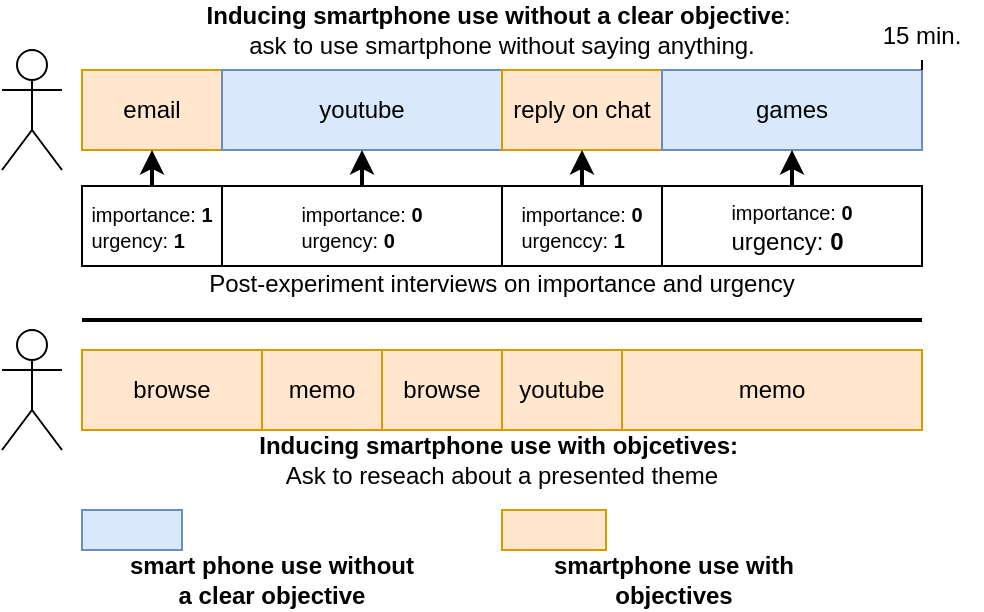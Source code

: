 <mxfile version="20.3.0" type="device"><diagram id="Gz4rGuezP8AkUw_lh8u2" name="ページ1"><mxGraphModel dx="782" dy="428" grid="1" gridSize="10" guides="1" tooltips="1" connect="1" arrows="1" fold="1" page="1" pageScale="1" pageWidth="827" pageHeight="1169" math="0" shadow="0"><root><mxCell id="0"/><mxCell id="1" parent="0"/><mxCell id="bWZOQGeeW--3SbZ2r8CA-28" value="" style="shape=umlActor;verticalLabelPosition=bottom;verticalAlign=top;html=1;outlineConnect=0;" vertex="1" parent="1"><mxGeometry x="40" y="705" width="30" height="60" as="geometry"/></mxCell><mxCell id="bWZOQGeeW--3SbZ2r8CA-30" value="" style="shape=umlActor;verticalLabelPosition=bottom;verticalAlign=top;html=1;outlineConnect=0;" vertex="1" parent="1"><mxGeometry x="40" y="845" width="30" height="60" as="geometry"/></mxCell><mxCell id="bWZOQGeeW--3SbZ2r8CA-32" value="&lt;b&gt;Inducing smartphone use with objcetives:&amp;nbsp;&lt;br&gt;&lt;/b&gt;Ask to reseach about a presented theme" style="text;html=1;strokeColor=none;fillColor=none;align=center;verticalAlign=middle;whiteSpace=wrap;rounded=0;" vertex="1" parent="1"><mxGeometry x="80" y="895" width="420" height="30" as="geometry"/></mxCell><mxCell id="bWZOQGeeW--3SbZ2r8CA-33" value="&lt;b&gt;Inducing&lt;/b&gt; &lt;b&gt;smartphone use without a clear objective&lt;/b&gt;:&amp;nbsp; &lt;br&gt;ask to use smartphone without saying anything." style="text;html=1;strokeColor=none;fillColor=none;align=center;verticalAlign=middle;whiteSpace=wrap;rounded=0;" vertex="1" parent="1"><mxGeometry x="80" y="680" width="420" height="30" as="geometry"/></mxCell><mxCell id="bWZOQGeeW--3SbZ2r8CA-39" value="" style="rounded=0;whiteSpace=wrap;html=1;" vertex="1" parent="1"><mxGeometry x="80" y="715" width="420" height="40" as="geometry"/></mxCell><mxCell id="bWZOQGeeW--3SbZ2r8CA-41" value="email" style="rounded=0;whiteSpace=wrap;html=1;fillColor=#ffe6cc;strokeColor=#d79b00;" vertex="1" parent="1"><mxGeometry x="80" y="715" width="70" height="40" as="geometry"/></mxCell><mxCell id="bWZOQGeeW--3SbZ2r8CA-42" value="youtube&lt;span style=&quot;color: rgba(0, 0, 0, 0); font-family: monospace; font-size: 0px; text-align: start;&quot;&gt;%3CmxGraphModel%3E%3Croot%3E%3CmxCell%20id%3D%220%22%2F%3E%3CmxCell%20id%3D%221%22%20parent%3D%220%22%2F%3E%3CmxCell%20id%3D%222%22%20value%3D%22%E3%83%A1%E3%83%BC%E3%83%AB%22%20style%3D%22rounded%3D0%3BwhiteSpace%3Dwrap%3Bhtml%3D1%3B%22%20vertex%3D%221%22%20parent%3D%221%22%3E%3CmxGeometry%20x%3D%22220%22%20y%3D%22720%22%20width%3D%22120%22%20height%3D%2240%22%20as%3D%22geometry%22%2F%3E%3C%2FmxCell%3E%3C%2Froot%3E%3C%2FmxGraphModel%3E&lt;/span&gt;" style="rounded=0;whiteSpace=wrap;html=1;fillColor=#dae8fc;strokeColor=#6c8ebf;" vertex="1" parent="1"><mxGeometry x="150" y="715" width="140" height="40" as="geometry"/></mxCell><mxCell id="bWZOQGeeW--3SbZ2r8CA-43" value="reply on chat" style="rounded=0;whiteSpace=wrap;html=1;fillColor=#ffe6cc;strokeColor=#d79b00;" vertex="1" parent="1"><mxGeometry x="290" y="715" width="80" height="40" as="geometry"/></mxCell><mxCell id="bWZOQGeeW--3SbZ2r8CA-44" value="games" style="rounded=0;whiteSpace=wrap;html=1;fillColor=#dae8fc;strokeColor=#6c8ebf;" vertex="1" parent="1"><mxGeometry x="370" y="715" width="130" height="40" as="geometry"/></mxCell><mxCell id="bWZOQGeeW--3SbZ2r8CA-47" value="browse" style="rounded=0;whiteSpace=wrap;html=1;fillColor=#ffe6cc;strokeColor=#d79b00;" vertex="1" parent="1"><mxGeometry x="80" y="855" width="90" height="40" as="geometry"/></mxCell><mxCell id="bWZOQGeeW--3SbZ2r8CA-48" value="memo" style="rounded=0;whiteSpace=wrap;html=1;fillColor=#ffe6cc;strokeColor=#d79b00;" vertex="1" parent="1"><mxGeometry x="170" y="855" width="60" height="40" as="geometry"/></mxCell><mxCell id="bWZOQGeeW--3SbZ2r8CA-49" value="browse" style="rounded=0;whiteSpace=wrap;html=1;fillColor=#ffe6cc;strokeColor=#d79b00;" vertex="1" parent="1"><mxGeometry x="230" y="855" width="60" height="40" as="geometry"/></mxCell><mxCell id="bWZOQGeeW--3SbZ2r8CA-50" value="youtube" style="rounded=0;whiteSpace=wrap;html=1;fillColor=#ffe6cc;strokeColor=#d79b00;" vertex="1" parent="1"><mxGeometry x="290" y="855" width="60" height="40" as="geometry"/></mxCell><mxCell id="bWZOQGeeW--3SbZ2r8CA-51" value="memo" style="rounded=0;whiteSpace=wrap;html=1;fillColor=#ffe6cc;strokeColor=#d79b00;" vertex="1" parent="1"><mxGeometry x="350" y="855" width="150" height="40" as="geometry"/></mxCell><mxCell id="bWZOQGeeW--3SbZ2r8CA-89" style="edgeStyle=orthogonalEdgeStyle;curved=1;rounded=0;orthogonalLoop=1;jettySize=auto;html=1;exitX=0.5;exitY=0;exitDx=0;exitDy=0;entryX=0.5;entryY=1;entryDx=0;entryDy=0;strokeWidth=2;fontSize=12;elbow=vertical;" edge="1" parent="1" source="bWZOQGeeW--3SbZ2r8CA-52" target="bWZOQGeeW--3SbZ2r8CA-41"><mxGeometry relative="1" as="geometry"/></mxCell><mxCell id="bWZOQGeeW--3SbZ2r8CA-52" value="&lt;div style=&quot;text-align: left;&quot;&gt;&lt;span style=&quot;font-size: x-small; background-color: initial;&quot;&gt;importance: &lt;b&gt;1&lt;/b&gt;&lt;/span&gt;&lt;/div&gt;&lt;font size=&quot;1&quot;&gt;&lt;div style=&quot;text-align: left;&quot;&gt;&lt;span style=&quot;background-color: initial;&quot;&gt;urgency: &lt;b&gt;1&lt;/b&gt;&lt;/span&gt;&lt;/div&gt;&lt;/font&gt;" style="rounded=0;whiteSpace=wrap;html=1;" vertex="1" parent="1"><mxGeometry x="80" y="773" width="70" height="40" as="geometry"/></mxCell><mxCell id="bWZOQGeeW--3SbZ2r8CA-88" style="edgeStyle=orthogonalEdgeStyle;curved=1;rounded=0;orthogonalLoop=1;jettySize=auto;html=1;exitX=0.5;exitY=0;exitDx=0;exitDy=0;entryX=0.5;entryY=1;entryDx=0;entryDy=0;strokeWidth=2;fontSize=12;elbow=vertical;" edge="1" parent="1" source="bWZOQGeeW--3SbZ2r8CA-53" target="bWZOQGeeW--3SbZ2r8CA-42"><mxGeometry relative="1" as="geometry"/></mxCell><mxCell id="bWZOQGeeW--3SbZ2r8CA-53" value="&lt;div style=&quot;text-align: left;&quot;&gt;&lt;span style=&quot;font-size: x-small; background-color: initial;&quot;&gt;importance: &lt;b&gt;0&lt;/b&gt;&lt;/span&gt;&lt;/div&gt;&lt;font size=&quot;1&quot;&gt;&lt;div style=&quot;text-align: left;&quot;&gt;&lt;span style=&quot;background-color: initial;&quot;&gt;urgency: &lt;b&gt;0&lt;/b&gt;&lt;/span&gt;&lt;/div&gt;&lt;/font&gt;" style="rounded=0;whiteSpace=wrap;html=1;" vertex="1" parent="1"><mxGeometry x="150" y="773" width="140" height="40" as="geometry"/></mxCell><mxCell id="bWZOQGeeW--3SbZ2r8CA-87" style="edgeStyle=orthogonalEdgeStyle;curved=1;rounded=0;orthogonalLoop=1;jettySize=auto;html=1;exitX=0.5;exitY=0;exitDx=0;exitDy=0;entryX=0.5;entryY=1;entryDx=0;entryDy=0;strokeWidth=2;fontSize=12;elbow=vertical;" edge="1" parent="1" source="bWZOQGeeW--3SbZ2r8CA-54" target="bWZOQGeeW--3SbZ2r8CA-43"><mxGeometry relative="1" as="geometry"/></mxCell><mxCell id="bWZOQGeeW--3SbZ2r8CA-54" value="&lt;div style=&quot;text-align: left;&quot;&gt;&lt;span style=&quot;font-size: x-small; background-color: initial;&quot;&gt;importance: &lt;b&gt;0&lt;/b&gt;&lt;/span&gt;&lt;/div&gt;&lt;font size=&quot;1&quot;&gt;&lt;div style=&quot;text-align: left;&quot;&gt;&lt;span style=&quot;background-color: initial;&quot;&gt;urgenccy: &lt;b&gt;1&lt;/b&gt;&lt;/span&gt;&lt;/div&gt;&lt;/font&gt;" style="rounded=0;whiteSpace=wrap;html=1;" vertex="1" parent="1"><mxGeometry x="290" y="773" width="80" height="40" as="geometry"/></mxCell><mxCell id="bWZOQGeeW--3SbZ2r8CA-86" style="edgeStyle=orthogonalEdgeStyle;curved=1;rounded=0;orthogonalLoop=1;jettySize=auto;html=1;exitX=0.5;exitY=0;exitDx=0;exitDy=0;entryX=0.5;entryY=1;entryDx=0;entryDy=0;strokeWidth=2;fontSize=12;elbow=vertical;" edge="1" parent="1" source="bWZOQGeeW--3SbZ2r8CA-55" target="bWZOQGeeW--3SbZ2r8CA-44"><mxGeometry relative="1" as="geometry"/></mxCell><mxCell id="bWZOQGeeW--3SbZ2r8CA-55" value="&lt;font size=&quot;1&quot;&gt;importance: &lt;b&gt;0&lt;/b&gt;&lt;br&gt;&lt;div style=&quot;text-align: left;&quot;&gt;&lt;span style=&quot;background-color: initial; font-size: 12px;&quot;&gt;urgency: &lt;b&gt;0&lt;/b&gt;&lt;/span&gt;&lt;/div&gt;&lt;/font&gt;" style="rounded=0;whiteSpace=wrap;html=1;" vertex="1" parent="1"><mxGeometry x="370" y="773" width="130" height="40" as="geometry"/></mxCell><mxCell id="bWZOQGeeW--3SbZ2r8CA-60" value="" style="text;html=1;strokeColor=#6c8ebf;fillColor=#dae8fc;align=center;verticalAlign=middle;whiteSpace=wrap;rounded=0;fontSize=9;" vertex="1" parent="1"><mxGeometry x="80" y="935" width="50" height="20" as="geometry"/></mxCell><mxCell id="bWZOQGeeW--3SbZ2r8CA-61" value="" style="text;html=1;strokeColor=#d79b00;fillColor=#ffe6cc;align=center;verticalAlign=middle;whiteSpace=wrap;rounded=0;fontSize=9;" vertex="1" parent="1"><mxGeometry x="290" y="935" width="52" height="20" as="geometry"/></mxCell><mxCell id="bWZOQGeeW--3SbZ2r8CA-68" value="&lt;font style=&quot;font-size: 12px;&quot;&gt;Post-experiment interviews on importance and urgency&lt;/font&gt;" style="text;html=1;strokeColor=none;fillColor=none;align=center;verticalAlign=middle;whiteSpace=wrap;rounded=0;fontSize=9;" vertex="1" parent="1"><mxGeometry x="140" y="807" width="300" height="30" as="geometry"/></mxCell><mxCell id="bWZOQGeeW--3SbZ2r8CA-82" value="" style="endArrow=none;html=1;rounded=0;fontSize=12;curved=1;elbow=vertical;exitX=1;exitY=0;exitDx=0;exitDy=0;entryX=1;entryY=1;entryDx=0;entryDy=0;" edge="1" parent="1" source="bWZOQGeeW--3SbZ2r8CA-44" target="bWZOQGeeW--3SbZ2r8CA-33"><mxGeometry width="50" height="50" relative="1" as="geometry"><mxPoint x="230" y="875" as="sourcePoint"/><mxPoint x="280" y="825" as="targetPoint"/></mxGeometry></mxCell><mxCell id="bWZOQGeeW--3SbZ2r8CA-83" value="15 min." style="text;html=1;strokeColor=none;fillColor=none;align=center;verticalAlign=middle;whiteSpace=wrap;rounded=0;fontSize=12;" vertex="1" parent="1"><mxGeometry x="470" y="683" width="60" height="30" as="geometry"/></mxCell><mxCell id="bWZOQGeeW--3SbZ2r8CA-84" value="" style="endArrow=none;html=1;rounded=0;fontSize=12;curved=1;elbow=vertical;strokeWidth=2;" edge="1" parent="1"><mxGeometry width="50" height="50" relative="1" as="geometry"><mxPoint x="80" y="840" as="sourcePoint"/><mxPoint x="500" y="840" as="targetPoint"/></mxGeometry></mxCell><mxCell id="bWZOQGeeW--3SbZ2r8CA-91" value="&lt;b&gt;smartphone use with objectives&lt;/b&gt;" style="text;html=1;strokeColor=none;fillColor=none;align=center;verticalAlign=middle;whiteSpace=wrap;rounded=0;fontSize=12;" vertex="1" parent="1"><mxGeometry x="312" y="955" width="128" height="30" as="geometry"/></mxCell><mxCell id="bWZOQGeeW--3SbZ2r8CA-92" value="&lt;b&gt;smart phone use without a clear objective&lt;/b&gt;" style="text;html=1;strokeColor=none;fillColor=none;align=center;verticalAlign=middle;whiteSpace=wrap;rounded=0;fontSize=12;" vertex="1" parent="1"><mxGeometry x="100" y="955" width="150" height="30" as="geometry"/></mxCell></root></mxGraphModel></diagram></mxfile>